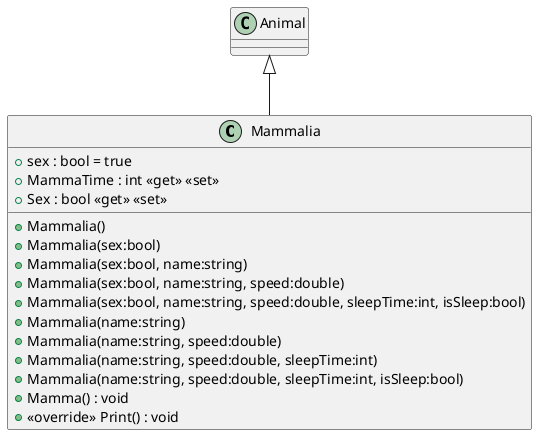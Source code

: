 @startuml
class Mammalia {
    + sex : bool = true
    + MammaTime : int <<get>> <<set>>
    + Sex : bool <<get>> <<set>>
    + Mammalia()
    + Mammalia(sex:bool)
    + Mammalia(sex:bool, name:string)
    + Mammalia(sex:bool, name:string, speed:double)
    + Mammalia(sex:bool, name:string, speed:double, sleepTime:int, isSleep:bool)
    + Mammalia(name:string)
    + Mammalia(name:string, speed:double)
    + Mammalia(name:string, speed:double, sleepTime:int)
    + Mammalia(name:string, speed:double, sleepTime:int, isSleep:bool)
    + Mamma() : void
    + <<override>> Print() : void
}
Animal <|-- Mammalia
@enduml
